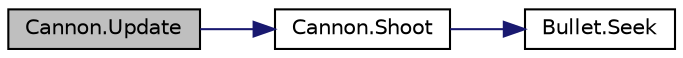 digraph "Cannon.Update"
{
 // LATEX_PDF_SIZE
  edge [fontname="Helvetica",fontsize="10",labelfontname="Helvetica",labelfontsize="10"];
  node [fontname="Helvetica",fontsize="10",shape=record];
  rankdir="LR";
  Node1 [label="Cannon.Update",height=0.2,width=0.4,color="black", fillcolor="grey75", style="filled", fontcolor="black",tooltip="Функция слежки за врагом"];
  Node1 -> Node2 [color="midnightblue",fontsize="10",style="solid"];
  Node2 [label="Cannon.Shoot",height=0.2,width=0.4,color="black", fillcolor="white", style="filled",URL="$class_cannon.html#a960d1029f84d68f9a7e6404bed82b1c5",tooltip="Функция выстрела башни"];
  Node2 -> Node3 [color="midnightblue",fontsize="10",style="solid"];
  Node3 [label="Bullet.Seek",height=0.2,width=0.4,color="black", fillcolor="white", style="filled",URL="$class_bullet.html#aa43f8b9d4b30d0b76017df84e07a7479",tooltip="Функция полета снаряда до цели"];
}
